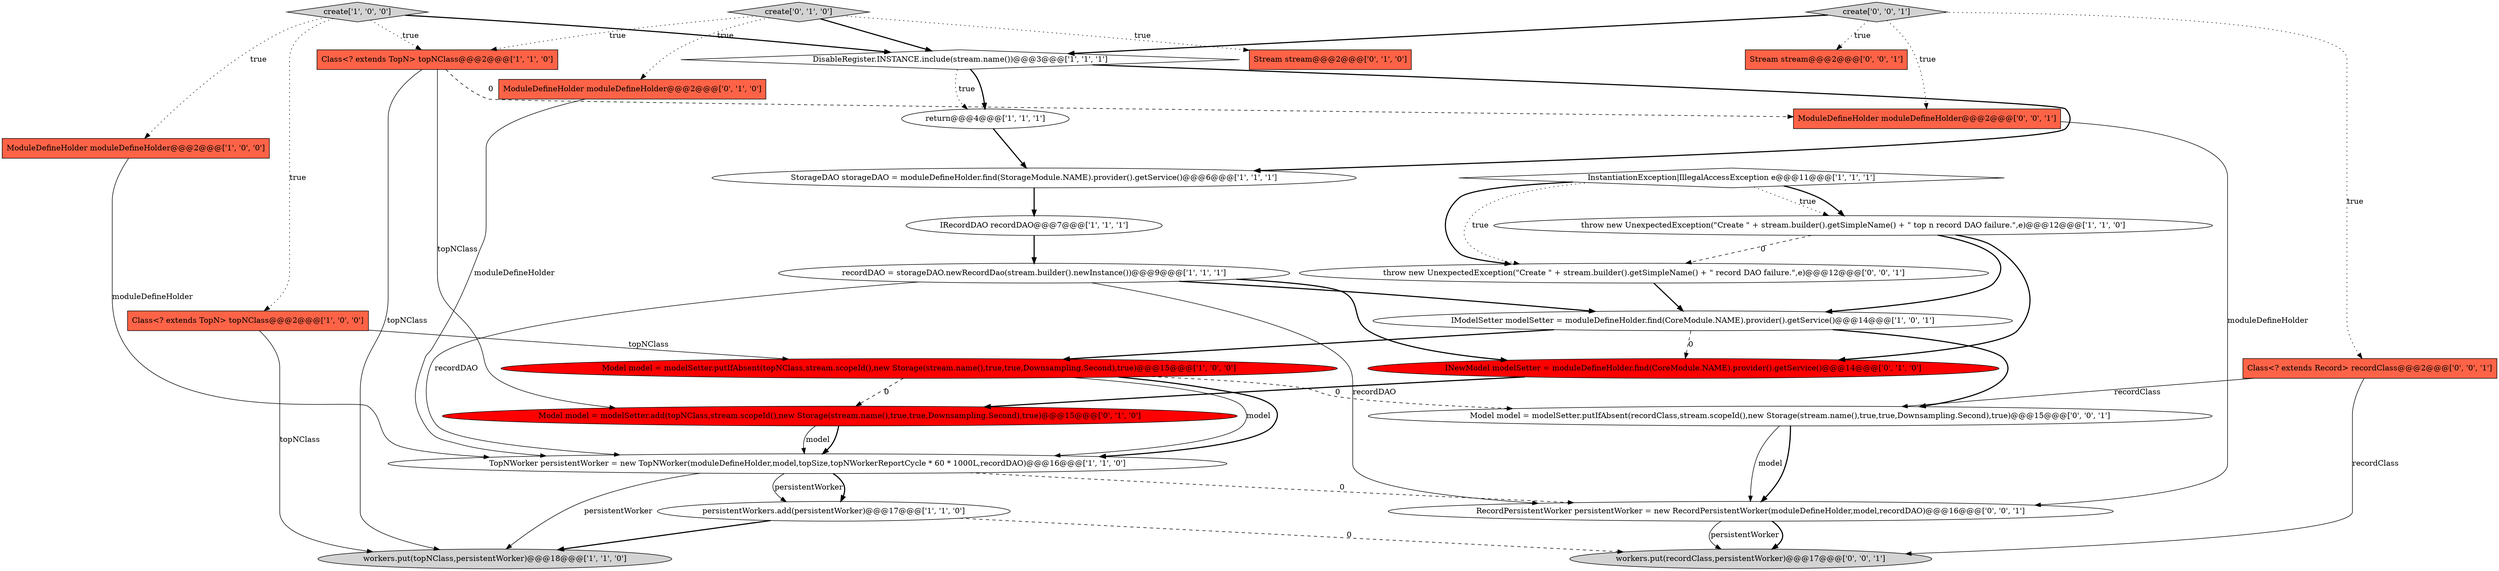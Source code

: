 digraph {
19 [style = filled, label = "ModuleDefineHolder moduleDefineHolder@@@2@@@['0', '1', '0']", fillcolor = tomato, shape = box image = "AAA0AAABBB2BBB"];
27 [style = filled, label = "Model model = modelSetter.putIfAbsent(recordClass,stream.scopeId(),new Storage(stream.name(),true,true,Downsampling.Second),true)@@@15@@@['0', '0', '1']", fillcolor = white, shape = ellipse image = "AAA0AAABBB3BBB"];
14 [style = filled, label = "Class<? extends TopN> topNClass@@@2@@@['1', '1', '0']", fillcolor = tomato, shape = box image = "AAA0AAABBB1BBB"];
9 [style = filled, label = "DisableRegister.INSTANCE.include(stream.name())@@@3@@@['1', '1', '1']", fillcolor = white, shape = diamond image = "AAA0AAABBB1BBB"];
13 [style = filled, label = "ModuleDefineHolder moduleDefineHolder@@@2@@@['1', '0', '0']", fillcolor = tomato, shape = box image = "AAA0AAABBB1BBB"];
12 [style = filled, label = "workers.put(topNClass,persistentWorker)@@@18@@@['1', '1', '0']", fillcolor = lightgray, shape = ellipse image = "AAA0AAABBB1BBB"];
8 [style = filled, label = "recordDAO = storageDAO.newRecordDao(stream.builder().newInstance())@@@9@@@['1', '1', '1']", fillcolor = white, shape = ellipse image = "AAA0AAABBB1BBB"];
25 [style = filled, label = "workers.put(recordClass,persistentWorker)@@@17@@@['0', '0', '1']", fillcolor = lightgray, shape = ellipse image = "AAA0AAABBB3BBB"];
4 [style = filled, label = "throw new UnexpectedException(\"Create \" + stream.builder().getSimpleName() + \" top n record DAO failure.\",e)@@@12@@@['1', '1', '0']", fillcolor = white, shape = ellipse image = "AAA0AAABBB1BBB"];
18 [style = filled, label = "INewModel modelSetter = moduleDefineHolder.find(CoreModule.NAME).provider().getService()@@@14@@@['0', '1', '0']", fillcolor = red, shape = ellipse image = "AAA1AAABBB2BBB"];
17 [style = filled, label = "Stream stream@@@2@@@['0', '1', '0']", fillcolor = tomato, shape = box image = "AAA0AAABBB2BBB"];
16 [style = filled, label = "Model model = modelSetter.add(topNClass,stream.scopeId(),new Storage(stream.name(),true,true,Downsampling.Second),true)@@@15@@@['0', '1', '0']", fillcolor = red, shape = ellipse image = "AAA1AAABBB2BBB"];
22 [style = filled, label = "Stream stream@@@2@@@['0', '0', '1']", fillcolor = tomato, shape = box image = "AAA0AAABBB3BBB"];
26 [style = filled, label = "RecordPersistentWorker persistentWorker = new RecordPersistentWorker(moduleDefineHolder,model,recordDAO)@@@16@@@['0', '0', '1']", fillcolor = white, shape = ellipse image = "AAA0AAABBB3BBB"];
20 [style = filled, label = "create['0', '1', '0']", fillcolor = lightgray, shape = diamond image = "AAA0AAABBB2BBB"];
15 [style = filled, label = "TopNWorker persistentWorker = new TopNWorker(moduleDefineHolder,model,topSize,topNWorkerReportCycle * 60 * 1000L,recordDAO)@@@16@@@['1', '1', '0']", fillcolor = white, shape = ellipse image = "AAA0AAABBB1BBB"];
5 [style = filled, label = "InstantiationException|IllegalAccessException e@@@11@@@['1', '1', '1']", fillcolor = white, shape = diamond image = "AAA0AAABBB1BBB"];
11 [style = filled, label = "StorageDAO storageDAO = moduleDefineHolder.find(StorageModule.NAME).provider().getService()@@@6@@@['1', '1', '1']", fillcolor = white, shape = ellipse image = "AAA0AAABBB1BBB"];
21 [style = filled, label = "Class<? extends Record> recordClass@@@2@@@['0', '0', '1']", fillcolor = tomato, shape = box image = "AAA0AAABBB3BBB"];
2 [style = filled, label = "Class<? extends TopN> topNClass@@@2@@@['1', '0', '0']", fillcolor = tomato, shape = box image = "AAA0AAABBB1BBB"];
7 [style = filled, label = "Model model = modelSetter.putIfAbsent(topNClass,stream.scopeId(),new Storage(stream.name(),true,true,Downsampling.Second),true)@@@15@@@['1', '0', '0']", fillcolor = red, shape = ellipse image = "AAA1AAABBB1BBB"];
1 [style = filled, label = "persistentWorkers.add(persistentWorker)@@@17@@@['1', '1', '0']", fillcolor = white, shape = ellipse image = "AAA0AAABBB1BBB"];
23 [style = filled, label = "throw new UnexpectedException(\"Create \" + stream.builder().getSimpleName() + \" record DAO failure.\",e)@@@12@@@['0', '0', '1']", fillcolor = white, shape = ellipse image = "AAA0AAABBB3BBB"];
6 [style = filled, label = "create['1', '0', '0']", fillcolor = lightgray, shape = diamond image = "AAA0AAABBB1BBB"];
28 [style = filled, label = "create['0', '0', '1']", fillcolor = lightgray, shape = diamond image = "AAA0AAABBB3BBB"];
24 [style = filled, label = "ModuleDefineHolder moduleDefineHolder@@@2@@@['0', '0', '1']", fillcolor = tomato, shape = box image = "AAA0AAABBB3BBB"];
0 [style = filled, label = "IRecordDAO recordDAO@@@7@@@['1', '1', '1']", fillcolor = white, shape = ellipse image = "AAA0AAABBB1BBB"];
3 [style = filled, label = "IModelSetter modelSetter = moduleDefineHolder.find(CoreModule.NAME).provider().getService()@@@14@@@['1', '0', '1']", fillcolor = white, shape = ellipse image = "AAA0AAABBB1BBB"];
10 [style = filled, label = "return@@@4@@@['1', '1', '1']", fillcolor = white, shape = ellipse image = "AAA0AAABBB1BBB"];
14->24 [style = dashed, label="0"];
16->15 [style = bold, label=""];
4->3 [style = bold, label=""];
19->15 [style = solid, label="moduleDefineHolder"];
7->15 [style = solid, label="model"];
2->7 [style = solid, label="topNClass"];
8->15 [style = solid, label="recordDAO"];
9->11 [style = bold, label=""];
5->23 [style = bold, label=""];
20->9 [style = bold, label=""];
28->21 [style = dotted, label="true"];
20->17 [style = dotted, label="true"];
16->15 [style = solid, label="model"];
8->18 [style = bold, label=""];
3->18 [style = dashed, label="0"];
6->13 [style = dotted, label="true"];
5->23 [style = dotted, label="true"];
26->25 [style = bold, label=""];
8->3 [style = bold, label=""];
7->16 [style = dashed, label="0"];
20->14 [style = dotted, label="true"];
28->9 [style = bold, label=""];
4->18 [style = bold, label=""];
23->3 [style = bold, label=""];
13->15 [style = solid, label="moduleDefineHolder"];
27->26 [style = solid, label="model"];
9->10 [style = bold, label=""];
5->4 [style = dotted, label="true"];
3->27 [style = bold, label=""];
7->27 [style = dashed, label="0"];
24->26 [style = solid, label="moduleDefineHolder"];
15->12 [style = solid, label="persistentWorker"];
15->1 [style = solid, label="persistentWorker"];
6->14 [style = dotted, label="true"];
11->0 [style = bold, label=""];
6->2 [style = dotted, label="true"];
28->24 [style = dotted, label="true"];
21->27 [style = solid, label="recordClass"];
27->26 [style = bold, label=""];
14->12 [style = solid, label="topNClass"];
21->25 [style = solid, label="recordClass"];
3->7 [style = bold, label=""];
15->1 [style = bold, label=""];
26->25 [style = solid, label="persistentWorker"];
14->16 [style = solid, label="topNClass"];
2->12 [style = solid, label="topNClass"];
5->4 [style = bold, label=""];
0->8 [style = bold, label=""];
28->22 [style = dotted, label="true"];
1->12 [style = bold, label=""];
15->26 [style = dashed, label="0"];
7->15 [style = bold, label=""];
8->26 [style = solid, label="recordDAO"];
20->19 [style = dotted, label="true"];
6->9 [style = bold, label=""];
1->25 [style = dashed, label="0"];
9->10 [style = dotted, label="true"];
4->23 [style = dashed, label="0"];
10->11 [style = bold, label=""];
18->16 [style = bold, label=""];
}

